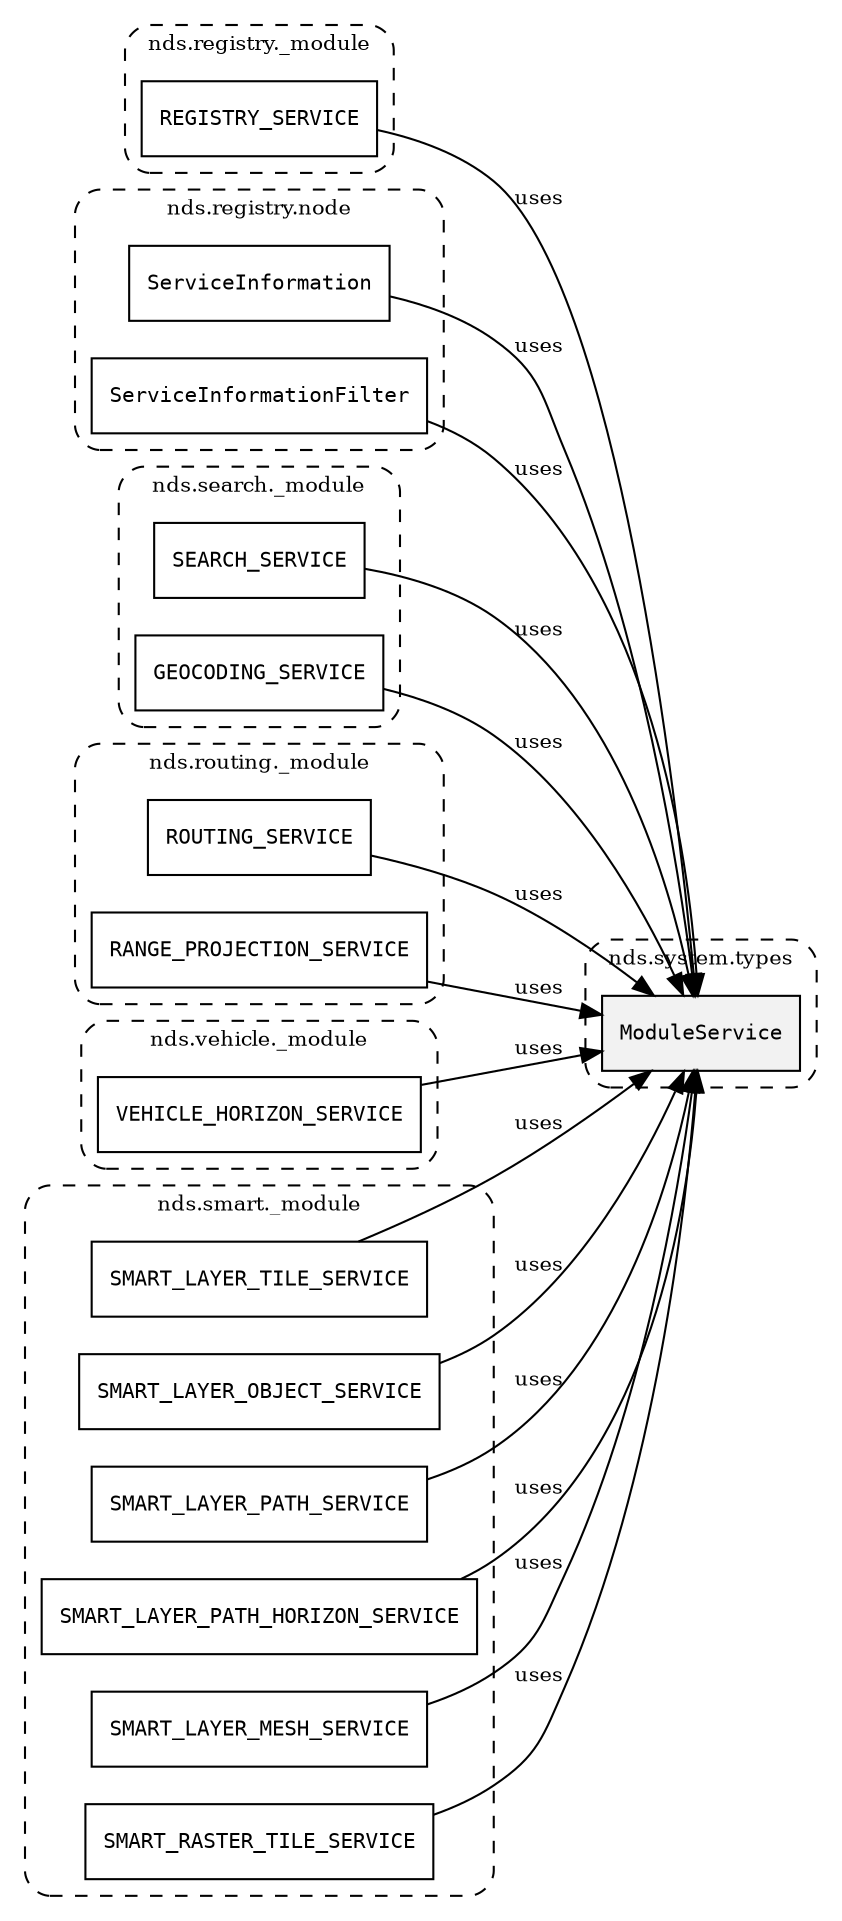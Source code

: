 /**
 * This dot file creates symbol collaboration diagram for ModuleService.
 */
digraph ZSERIO
{
    node [shape=box, fontsize=10];
    rankdir="LR";
    fontsize=10;
    tooltip="ModuleService collaboration diagram";

    subgraph "cluster_nds.system.types"
    {
        style="dashed, rounded";
        label="nds.system.types";
        tooltip="Package nds.system.types";
        href="../../../content/packages/nds.system.types.html#Package-nds-system-types";
        target="_parent";

        "ModuleService" [style="filled", fillcolor="#0000000D", target="_parent", label=<<font face="monospace"><table align="center" border="0" cellspacing="0" cellpadding="0"><tr><td href="../../../content/packages/nds.system.types.html#Subtype-ModuleService" title="Subtype defined in nds.system.types">ModuleService</td></tr></table></font>>];
    }

    subgraph "cluster_nds.registry._module"
    {
        style="dashed, rounded";
        label="nds.registry._module";
        tooltip="Package nds.registry._module";
        href="../../../content/packages/nds.registry._module.html#Package-nds-registry-_module";
        target="_parent";

        "REGISTRY_SERVICE" [target="_parent", label=<<font face="monospace"><table align="center" border="0" cellspacing="0" cellpadding="0"><tr><td href="../../../content/packages/nds.registry._module.html#Constant-REGISTRY_SERVICE" title="Constant defined in nds.registry._module">REGISTRY_SERVICE</td></tr></table></font>>];
    }

    subgraph "cluster_nds.registry.node"
    {
        style="dashed, rounded";
        label="nds.registry.node";
        tooltip="Package nds.registry.node";
        href="../../../content/packages/nds.registry.node.html#Package-nds-registry-node";
        target="_parent";

        "ServiceInformation" [target="_parent", label=<<font face="monospace"><table align="center" border="0" cellspacing="0" cellpadding="0"><tr><td href="../../../content/packages/nds.registry.node.html#Structure-ServiceInformation" title="Structure defined in nds.registry.node">ServiceInformation</td></tr></table></font>>];
        "ServiceInformationFilter" [target="_parent", label=<<font face="monospace"><table align="center" border="0" cellspacing="0" cellpadding="0"><tr><td href="../../../content/packages/nds.registry.node.html#Structure-ServiceInformationFilter" title="Structure defined in nds.registry.node">ServiceInformationFilter</td></tr></table></font>>];
    }

    subgraph "cluster_nds.search._module"
    {
        style="dashed, rounded";
        label="nds.search._module";
        tooltip="Package nds.search._module";
        href="../../../content/packages/nds.search._module.html#Package-nds-search-_module";
        target="_parent";

        "SEARCH_SERVICE" [target="_parent", label=<<font face="monospace"><table align="center" border="0" cellspacing="0" cellpadding="0"><tr><td href="../../../content/packages/nds.search._module.html#Constant-SEARCH_SERVICE" title="Constant defined in nds.search._module">SEARCH_SERVICE</td></tr></table></font>>];
        "GEOCODING_SERVICE" [target="_parent", label=<<font face="monospace"><table align="center" border="0" cellspacing="0" cellpadding="0"><tr><td href="../../../content/packages/nds.search._module.html#Constant-GEOCODING_SERVICE" title="Constant defined in nds.search._module">GEOCODING_SERVICE</td></tr></table></font>>];
    }

    subgraph "cluster_nds.routing._module"
    {
        style="dashed, rounded";
        label="nds.routing._module";
        tooltip="Package nds.routing._module";
        href="../../../content/packages/nds.routing._module.html#Package-nds-routing-_module";
        target="_parent";

        "ROUTING_SERVICE" [target="_parent", label=<<font face="monospace"><table align="center" border="0" cellspacing="0" cellpadding="0"><tr><td href="../../../content/packages/nds.routing._module.html#Constant-ROUTING_SERVICE" title="Constant defined in nds.routing._module">ROUTING_SERVICE</td></tr></table></font>>];
        "RANGE_PROJECTION_SERVICE" [target="_parent", label=<<font face="monospace"><table align="center" border="0" cellspacing="0" cellpadding="0"><tr><td href="../../../content/packages/nds.routing._module.html#Constant-RANGE_PROJECTION_SERVICE" title="Constant defined in nds.routing._module">RANGE_PROJECTION_SERVICE</td></tr></table></font>>];
    }

    subgraph "cluster_nds.vehicle._module"
    {
        style="dashed, rounded";
        label="nds.vehicle._module";
        tooltip="Package nds.vehicle._module";
        href="../../../content/packages/nds.vehicle._module.html#Package-nds-vehicle-_module";
        target="_parent";

        "VEHICLE_HORIZON_SERVICE" [target="_parent", label=<<font face="monospace"><table align="center" border="0" cellspacing="0" cellpadding="0"><tr><td href="../../../content/packages/nds.vehicle._module.html#Constant-VEHICLE_HORIZON_SERVICE" title="Constant defined in nds.vehicle._module">VEHICLE_HORIZON_SERVICE</td></tr></table></font>>];
    }

    subgraph "cluster_nds.smart._module"
    {
        style="dashed, rounded";
        label="nds.smart._module";
        tooltip="Package nds.smart._module";
        href="../../../content/packages/nds.smart._module.html#Package-nds-smart-_module";
        target="_parent";

        "SMART_LAYER_TILE_SERVICE" [target="_parent", label=<<font face="monospace"><table align="center" border="0" cellspacing="0" cellpadding="0"><tr><td href="../../../content/packages/nds.smart._module.html#Constant-SMART_LAYER_TILE_SERVICE" title="Constant defined in nds.smart._module">SMART_LAYER_TILE_SERVICE</td></tr></table></font>>];
        "SMART_LAYER_OBJECT_SERVICE" [target="_parent", label=<<font face="monospace"><table align="center" border="0" cellspacing="0" cellpadding="0"><tr><td href="../../../content/packages/nds.smart._module.html#Constant-SMART_LAYER_OBJECT_SERVICE" title="Constant defined in nds.smart._module">SMART_LAYER_OBJECT_SERVICE</td></tr></table></font>>];
        "SMART_LAYER_PATH_SERVICE" [target="_parent", label=<<font face="monospace"><table align="center" border="0" cellspacing="0" cellpadding="0"><tr><td href="../../../content/packages/nds.smart._module.html#Constant-SMART_LAYER_PATH_SERVICE" title="Constant defined in nds.smart._module">SMART_LAYER_PATH_SERVICE</td></tr></table></font>>];
        "SMART_LAYER_PATH_HORIZON_SERVICE" [target="_parent", label=<<font face="monospace"><table align="center" border="0" cellspacing="0" cellpadding="0"><tr><td href="../../../content/packages/nds.smart._module.html#Constant-SMART_LAYER_PATH_HORIZON_SERVICE" title="Constant defined in nds.smart._module">SMART_LAYER_PATH_HORIZON_SERVICE</td></tr></table></font>>];
        "SMART_LAYER_MESH_SERVICE" [target="_parent", label=<<font face="monospace"><table align="center" border="0" cellspacing="0" cellpadding="0"><tr><td href="../../../content/packages/nds.smart._module.html#Constant-SMART_LAYER_MESH_SERVICE" title="Constant defined in nds.smart._module">SMART_LAYER_MESH_SERVICE</td></tr></table></font>>];
        "SMART_RASTER_TILE_SERVICE" [target="_parent", label=<<font face="monospace"><table align="center" border="0" cellspacing="0" cellpadding="0"><tr><td href="../../../content/packages/nds.smart._module.html#Constant-SMART_RASTER_TILE_SERVICE" title="Constant defined in nds.smart._module">SMART_RASTER_TILE_SERVICE</td></tr></table></font>>];
    }

    "REGISTRY_SERVICE" -> "ModuleService" [label="uses", fontsize=10];
    "ServiceInformation" -> "ModuleService" [label="uses", fontsize=10];
    "ServiceInformationFilter" -> "ModuleService" [label="uses", fontsize=10];
    "SEARCH_SERVICE" -> "ModuleService" [label="uses", fontsize=10];
    "GEOCODING_SERVICE" -> "ModuleService" [label="uses", fontsize=10];
    "ROUTING_SERVICE" -> "ModuleService" [label="uses", fontsize=10];
    "RANGE_PROJECTION_SERVICE" -> "ModuleService" [label="uses", fontsize=10];
    "VEHICLE_HORIZON_SERVICE" -> "ModuleService" [label="uses", fontsize=10];
    "SMART_LAYER_TILE_SERVICE" -> "ModuleService" [label="uses", fontsize=10];
    "SMART_LAYER_OBJECT_SERVICE" -> "ModuleService" [label="uses", fontsize=10];
    "SMART_LAYER_PATH_SERVICE" -> "ModuleService" [label="uses", fontsize=10];
    "SMART_LAYER_PATH_HORIZON_SERVICE" -> "ModuleService" [label="uses", fontsize=10];
    "SMART_LAYER_MESH_SERVICE" -> "ModuleService" [label="uses", fontsize=10];
    "SMART_RASTER_TILE_SERVICE" -> "ModuleService" [label="uses", fontsize=10];
}

